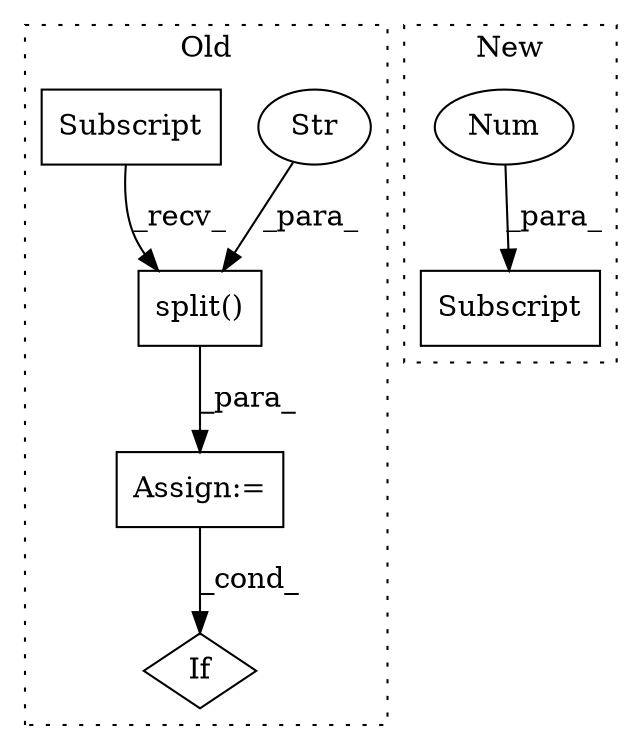 digraph G {
subgraph cluster0 {
1 [label="split()" a="75" s="2227,2254" l="24,1" shape="box"];
3 [label="Str" a="66" s="2251" l="3" shape="ellipse"];
4 [label="Assign:=" a="68" s="2224" l="3" shape="box"];
6 [label="Subscript" a="63" s="2227,0" l="17,0" shape="box"];
7 [label="If" a="96" s="2384" l="0" shape="diamond"];
label = "Old";
style="dotted";
}
subgraph cluster1 {
2 [label="Subscript" a="63" s="2490,0" l="11,0" shape="box"];
5 [label="Num" a="76" s="2499" l="1" shape="ellipse"];
label = "New";
style="dotted";
}
1 -> 4 [label="_para_"];
3 -> 1 [label="_para_"];
4 -> 7 [label="_cond_"];
5 -> 2 [label="_para_"];
6 -> 1 [label="_recv_"];
}